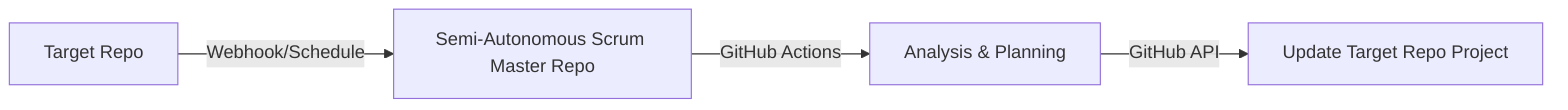 flowchart LR
    A[Target Repo] -->|Webhook/Schedule| B[Semi-Autonomous Scrum Master Repo]
    B -->|GitHub Actions| C[Analysis & Planning]
    C -->|GitHub API| D[Update Target Repo Project]